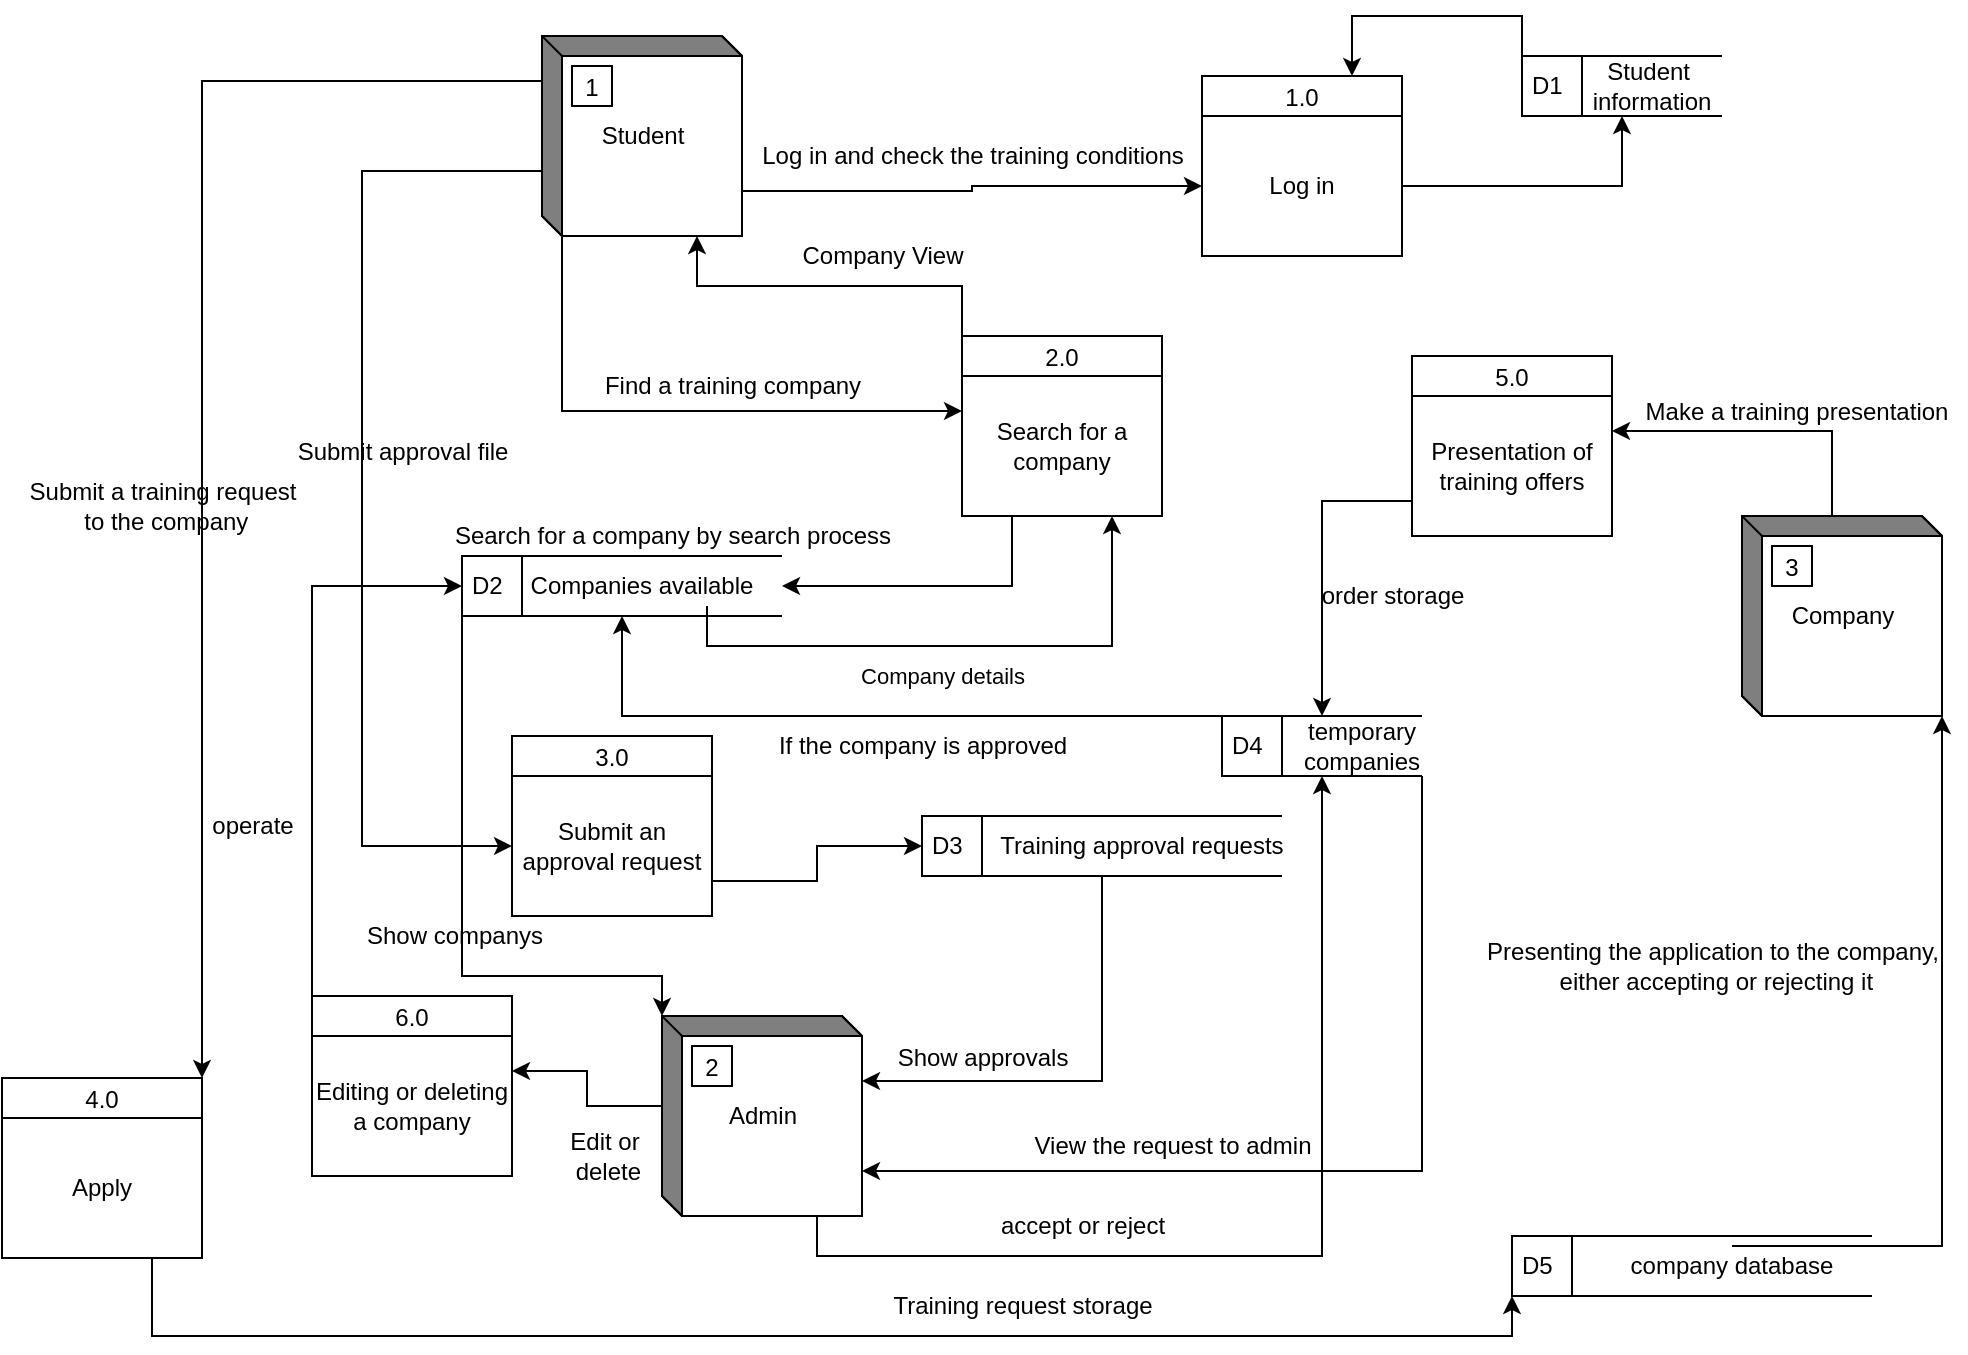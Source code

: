 <mxfile version="12.9.13" type="device"><diagram id="rWqIfm78pS7hBJixRkVj" name="Page-1"><mxGraphModel dx="2270" dy="674" grid="1" gridSize="10" guides="1" tooltips="1" connect="1" arrows="1" fold="1" page="1" pageScale="1" pageWidth="850" pageHeight="1100" math="0" shadow="0"><root><mxCell id="0"/><mxCell id="1" parent="0"/><mxCell id="bXo23D6T22lxXRwWxkwv-16" style="rounded=0;orthogonalLoop=1;jettySize=auto;html=1;exitX=0;exitY=0;exitDx=100;exitDy=77.5;exitPerimeter=0;entryX=0;entryY=0.5;entryDx=0;entryDy=0;edgeStyle=orthogonalEdgeStyle;" parent="1" source="bXo23D6T22lxXRwWxkwv-1" target="bXo23D6T22lxXRwWxkwv-15" edge="1"><mxGeometry relative="1" as="geometry"/></mxCell><mxCell id="bXo23D6T22lxXRwWxkwv-25" style="edgeStyle=orthogonalEdgeStyle;rounded=0;orthogonalLoop=1;jettySize=auto;html=1;exitX=0;exitY=0;exitDx=10;exitDy=100;exitPerimeter=0;entryX=0;entryY=0.25;entryDx=0;entryDy=0;" parent="1" source="bXo23D6T22lxXRwWxkwv-1" target="bXo23D6T22lxXRwWxkwv-23" edge="1"><mxGeometry relative="1" as="geometry"/></mxCell><mxCell id="bXo23D6T22lxXRwWxkwv-36" style="edgeStyle=orthogonalEdgeStyle;rounded=0;orthogonalLoop=1;jettySize=auto;html=1;exitX=0;exitY=0;exitDx=0;exitDy=67.5;exitPerimeter=0;entryX=0;entryY=0.5;entryDx=0;entryDy=0;" parent="1" source="bXo23D6T22lxXRwWxkwv-1" target="bXo23D6T22lxXRwWxkwv-35" edge="1"><mxGeometry relative="1" as="geometry"><Array as="points"><mxPoint x="-250" y="198"/><mxPoint x="-250" y="535"/></Array></mxGeometry></mxCell><mxCell id="_vcarn7WfiJYUkJXuRyP-28" style="edgeStyle=orthogonalEdgeStyle;rounded=0;orthogonalLoop=1;jettySize=auto;html=1;exitX=0;exitY=0;exitDx=0;exitDy=22.5;exitPerimeter=0;entryX=1;entryY=0;entryDx=0;entryDy=0;" edge="1" parent="1" source="bXo23D6T22lxXRwWxkwv-1" target="_vcarn7WfiJYUkJXuRyP-26"><mxGeometry relative="1" as="geometry"><Array as="points"><mxPoint x="-330" y="153"/></Array></mxGeometry></mxCell><mxCell id="bXo23D6T22lxXRwWxkwv-1" value="Student" style="html=1;dashed=0;whitespace=wrap;shape=mxgraph.dfd.externalEntity" parent="1" vertex="1"><mxGeometry x="-160" y="130" width="100" height="100" as="geometry"/></mxCell><mxCell id="bXo23D6T22lxXRwWxkwv-2" value="1" style="autosize=1;part=1;resizable=0;strokeColor=inherit;fillColor=inherit;gradientColor=inherit;" parent="bXo23D6T22lxXRwWxkwv-1" vertex="1"><mxGeometry width="20" height="20" relative="1" as="geometry"><mxPoint x="15" y="15" as="offset"/></mxGeometry></mxCell><mxCell id="_vcarn7WfiJYUkJXuRyP-17" style="edgeStyle=orthogonalEdgeStyle;rounded=0;orthogonalLoop=1;jettySize=auto;html=1;exitX=0;exitY=0;exitDx=45;exitDy=0;exitPerimeter=0;entryX=1;entryY=0.25;entryDx=0;entryDy=0;" edge="1" parent="1" source="bXo23D6T22lxXRwWxkwv-3" target="_vcarn7WfiJYUkJXuRyP-16"><mxGeometry relative="1" as="geometry"/></mxCell><mxCell id="bXo23D6T22lxXRwWxkwv-3" value="Company" style="html=1;dashed=0;whitespace=wrap;shape=mxgraph.dfd.externalEntity" parent="1" vertex="1"><mxGeometry x="440" y="370" width="100" height="100" as="geometry"/></mxCell><mxCell id="bXo23D6T22lxXRwWxkwv-4" value="3" style="autosize=1;part=1;resizable=0;strokeColor=inherit;fillColor=inherit;gradientColor=inherit;" parent="bXo23D6T22lxXRwWxkwv-3" vertex="1"><mxGeometry width="20" height="20" relative="1" as="geometry"><mxPoint x="15" y="15" as="offset"/></mxGeometry></mxCell><mxCell id="bXo23D6T22lxXRwWxkwv-12" value="1.0" style="swimlane;fontStyle=0;childLayout=stackLayout;horizontal=1;startSize=20;fillColor=#ffffff;horizontalStack=0;resizeParent=1;resizeParentMax=0;resizeLast=0;collapsible=0;marginBottom=0;swimlaneFillColor=#ffffff;" parent="1" vertex="1"><mxGeometry x="170" y="150" width="100" height="90" as="geometry"/></mxCell><mxCell id="bXo23D6T22lxXRwWxkwv-15" value="Log in" style="text;html=1;strokeColor=none;fillColor=none;align=center;verticalAlign=middle;whiteSpace=wrap;rounded=0;" parent="bXo23D6T22lxXRwWxkwv-12" vertex="1"><mxGeometry y="20" width="100" height="70" as="geometry"/></mxCell><mxCell id="_vcarn7WfiJYUkJXuRyP-36" style="edgeStyle=orthogonalEdgeStyle;rounded=0;orthogonalLoop=1;jettySize=auto;html=1;exitX=0;exitY=0;exitDx=77.5;exitDy=100;exitPerimeter=0;entryX=0.5;entryY=1;entryDx=0;entryDy=0;" edge="1" parent="1" source="bXo23D6T22lxXRwWxkwv-5" target="bXo23D6T22lxXRwWxkwv-8"><mxGeometry relative="1" as="geometry"/></mxCell><mxCell id="_vcarn7WfiJYUkJXuRyP-48" style="edgeStyle=orthogonalEdgeStyle;rounded=0;orthogonalLoop=1;jettySize=auto;html=1;exitX=0;exitY=0;exitDx=0;exitDy=45;exitPerimeter=0;entryX=1;entryY=0.25;entryDx=0;entryDy=0;" edge="1" parent="1" source="bXo23D6T22lxXRwWxkwv-5" target="_vcarn7WfiJYUkJXuRyP-46"><mxGeometry relative="1" as="geometry"/></mxCell><mxCell id="bXo23D6T22lxXRwWxkwv-5" value="Admin" style="html=1;dashed=0;whitespace=wrap;shape=mxgraph.dfd.externalEntity" parent="1" vertex="1"><mxGeometry x="-100" y="620" width="100" height="100" as="geometry"/></mxCell><mxCell id="bXo23D6T22lxXRwWxkwv-6" value="2" style="autosize=1;part=1;resizable=0;strokeColor=inherit;fillColor=inherit;gradientColor=inherit;" parent="bXo23D6T22lxXRwWxkwv-5" vertex="1"><mxGeometry width="20" height="20" relative="1" as="geometry"><mxPoint x="15" y="15" as="offset"/></mxGeometry></mxCell><mxCell id="bXo23D6T22lxXRwWxkwv-18" style="edgeStyle=orthogonalEdgeStyle;rounded=0;orthogonalLoop=1;jettySize=auto;html=1;exitX=0;exitY=0;exitDx=0;exitDy=0;entryX=0.75;entryY=0;entryDx=0;entryDy=0;" parent="1" source="bXo23D6T22lxXRwWxkwv-7" target="bXo23D6T22lxXRwWxkwv-12" edge="1"><mxGeometry relative="1" as="geometry"/></mxCell><mxCell id="bXo23D6T22lxXRwWxkwv-7" value="D1" style="html=1;dashed=0;whitespace=wrap;shape=mxgraph.dfd.dataStoreID;align=left;spacingLeft=3;points=[[0,0],[0.5,0],[1,0],[0,0.5],[1,0.5],[0,1],[0.5,1],[1,1]];" parent="1" vertex="1"><mxGeometry x="330" y="140" width="100" height="30" as="geometry"/></mxCell><mxCell id="_vcarn7WfiJYUkJXuRyP-22" style="edgeStyle=orthogonalEdgeStyle;rounded=0;orthogonalLoop=1;jettySize=auto;html=1;exitX=1;exitY=1;exitDx=0;exitDy=0;entryX=0;entryY=0;entryDx=100;entryDy=77.5;entryPerimeter=0;" edge="1" parent="1" source="bXo23D6T22lxXRwWxkwv-8" target="bXo23D6T22lxXRwWxkwv-5"><mxGeometry relative="1" as="geometry"/></mxCell><mxCell id="_vcarn7WfiJYUkJXuRyP-39" style="edgeStyle=orthogonalEdgeStyle;rounded=0;orthogonalLoop=1;jettySize=auto;html=1;exitX=0;exitY=0.5;exitDx=0;exitDy=0;entryX=0.5;entryY=1;entryDx=0;entryDy=0;" edge="1" parent="1" source="bXo23D6T22lxXRwWxkwv-8" target="bXo23D6T22lxXRwWxkwv-11"><mxGeometry relative="1" as="geometry"><Array as="points"><mxPoint x="180" y="470"/><mxPoint x="-120" y="470"/></Array></mxGeometry></mxCell><mxCell id="bXo23D6T22lxXRwWxkwv-8" value="D4" style="html=1;dashed=0;whitespace=wrap;shape=mxgraph.dfd.dataStoreID;align=left;spacingLeft=3;points=[[0,0],[0.5,0],[1,0],[0,0.5],[1,0.5],[0,1],[0.5,1],[1,1]];" parent="1" vertex="1"><mxGeometry x="180" y="470" width="100" height="30" as="geometry"/></mxCell><mxCell id="bXo23D6T22lxXRwWxkwv-39" style="edgeStyle=orthogonalEdgeStyle;rounded=0;orthogonalLoop=1;jettySize=auto;html=1;exitX=0.5;exitY=1;exitDx=0;exitDy=0;entryX=0;entryY=0;entryDx=100;entryDy=32.5;entryPerimeter=0;" parent="1" source="bXo23D6T22lxXRwWxkwv-9" target="bXo23D6T22lxXRwWxkwv-5" edge="1"><mxGeometry relative="1" as="geometry"/></mxCell><mxCell id="bXo23D6T22lxXRwWxkwv-9" value="D3" style="html=1;dashed=0;whitespace=wrap;shape=mxgraph.dfd.dataStoreID;align=left;spacingLeft=3;points=[[0,0],[0.5,0],[1,0],[0,0.5],[1,0.5],[0,1],[0.5,1],[1,1]];" parent="1" vertex="1"><mxGeometry x="30" y="520" width="180" height="30" as="geometry"/></mxCell><mxCell id="_vcarn7WfiJYUkJXuRyP-53" style="edgeStyle=orthogonalEdgeStyle;rounded=0;orthogonalLoop=1;jettySize=auto;html=1;exitX=0;exitY=1;exitDx=0;exitDy=0;entryX=0;entryY=0;entryDx=0;entryDy=0;entryPerimeter=0;" edge="1" parent="1" source="bXo23D6T22lxXRwWxkwv-11" target="bXo23D6T22lxXRwWxkwv-5"><mxGeometry relative="1" as="geometry"><Array as="points"><mxPoint x="-200" y="600"/><mxPoint x="-100" y="600"/></Array></mxGeometry></mxCell><mxCell id="bXo23D6T22lxXRwWxkwv-11" value="D2" style="html=1;dashed=0;whitespace=wrap;shape=mxgraph.dfd.dataStoreID;align=left;spacingLeft=3;points=[[0,0],[0.5,0],[1,0],[0,0.5],[1,0.5],[0,1],[0.5,1],[1,1]];" parent="1" vertex="1"><mxGeometry x="-200" y="390" width="160" height="30" as="geometry"/></mxCell><mxCell id="bXo23D6T22lxXRwWxkwv-13" value="Student&amp;nbsp;&lt;br&gt;information" style="text;html=1;strokeColor=none;fillColor=none;align=center;verticalAlign=middle;whiteSpace=wrap;rounded=0;" parent="1" vertex="1"><mxGeometry x="375" y="145" width="40" height="20" as="geometry"/></mxCell><mxCell id="bXo23D6T22lxXRwWxkwv-17" style="edgeStyle=orthogonalEdgeStyle;rounded=0;orthogonalLoop=1;jettySize=auto;html=1;exitX=1;exitY=0.5;exitDx=0;exitDy=0;entryX=0.5;entryY=1;entryDx=0;entryDy=0;" parent="1" source="bXo23D6T22lxXRwWxkwv-15" target="bXo23D6T22lxXRwWxkwv-7" edge="1"><mxGeometry relative="1" as="geometry"/></mxCell><mxCell id="bXo23D6T22lxXRwWxkwv-19" value="Log in and check the training conditions" style="text;html=1;align=center;verticalAlign=middle;resizable=0;points=[];autosize=1;" parent="1" vertex="1"><mxGeometry x="-60" y="180" width="230" height="20" as="geometry"/></mxCell><mxCell id="bXo23D6T22lxXRwWxkwv-28" style="edgeStyle=orthogonalEdgeStyle;rounded=0;orthogonalLoop=1;jettySize=auto;html=1;exitX=0;exitY=0;exitDx=0;exitDy=0;entryX=0;entryY=0;entryDx=77.5;entryDy=100;entryPerimeter=0;" parent="1" source="bXo23D6T22lxXRwWxkwv-22" target="bXo23D6T22lxXRwWxkwv-1" edge="1"><mxGeometry relative="1" as="geometry"/></mxCell><mxCell id="bXo23D6T22lxXRwWxkwv-22" value="2.0" style="swimlane;fontStyle=0;childLayout=stackLayout;horizontal=1;startSize=20;fillColor=#ffffff;horizontalStack=0;resizeParent=1;resizeParentMax=0;resizeLast=0;collapsible=0;marginBottom=0;swimlaneFillColor=#ffffff;" parent="1" vertex="1"><mxGeometry x="50" y="280" width="100" height="90" as="geometry"/></mxCell><mxCell id="bXo23D6T22lxXRwWxkwv-23" value="Search for a company" style="text;html=1;strokeColor=none;fillColor=none;align=center;verticalAlign=middle;whiteSpace=wrap;rounded=0;" parent="bXo23D6T22lxXRwWxkwv-22" vertex="1"><mxGeometry y="20" width="100" height="70" as="geometry"/></mxCell><mxCell id="bXo23D6T22lxXRwWxkwv-27" style="edgeStyle=orthogonalEdgeStyle;rounded=0;orthogonalLoop=1;jettySize=auto;html=1;exitX=0.75;exitY=1;exitDx=0;exitDy=0;entryX=0.75;entryY=1;entryDx=0;entryDy=0;" parent="1" source="bXo23D6T22lxXRwWxkwv-24" target="bXo23D6T22lxXRwWxkwv-23" edge="1"><mxGeometry relative="1" as="geometry"/></mxCell><mxCell id="bXo23D6T22lxXRwWxkwv-32" value="Company details" style="edgeLabel;html=1;align=center;verticalAlign=middle;resizable=0;points=[];" parent="bXo23D6T22lxXRwWxkwv-27" vertex="1" connectable="0"><mxGeometry x="0.047" y="-3" relative="1" as="geometry"><mxPoint x="-13.5" y="12" as="offset"/></mxGeometry></mxCell><mxCell id="bXo23D6T22lxXRwWxkwv-24" value="Companies available" style="text;html=1;strokeColor=none;fillColor=none;align=center;verticalAlign=middle;whiteSpace=wrap;rounded=0;" parent="1" vertex="1"><mxGeometry x="-175" y="395" width="130" height="20" as="geometry"/></mxCell><mxCell id="bXo23D6T22lxXRwWxkwv-26" style="edgeStyle=orthogonalEdgeStyle;rounded=0;orthogonalLoop=1;jettySize=auto;html=1;exitX=0.25;exitY=1;exitDx=0;exitDy=0;entryX=1;entryY=0.5;entryDx=0;entryDy=0;" parent="1" source="bXo23D6T22lxXRwWxkwv-23" target="bXo23D6T22lxXRwWxkwv-11" edge="1"><mxGeometry relative="1" as="geometry"/></mxCell><mxCell id="bXo23D6T22lxXRwWxkwv-29" value="Find a training company" style="text;html=1;align=center;verticalAlign=middle;resizable=0;points=[];autosize=1;" parent="1" vertex="1"><mxGeometry x="-135" y="295" width="140" height="20" as="geometry"/></mxCell><mxCell id="bXo23D6T22lxXRwWxkwv-31" value="Search for a company by search process" style="text;html=1;align=center;verticalAlign=middle;resizable=0;points=[];autosize=1;" parent="1" vertex="1"><mxGeometry x="-210" y="370" width="230" height="20" as="geometry"/></mxCell><mxCell id="bXo23D6T22lxXRwWxkwv-33" value="Company View" style="text;html=1;align=center;verticalAlign=middle;resizable=0;points=[];autosize=1;" parent="1" vertex="1"><mxGeometry x="-40" y="230" width="100" height="20" as="geometry"/></mxCell><mxCell id="bXo23D6T22lxXRwWxkwv-34" value="3.0" style="swimlane;fontStyle=0;childLayout=stackLayout;horizontal=1;startSize=20;fillColor=#ffffff;horizontalStack=0;resizeParent=1;resizeParentMax=0;resizeLast=0;collapsible=0;marginBottom=0;swimlaneFillColor=#ffffff;" parent="1" vertex="1"><mxGeometry x="-175" y="480" width="100" height="90" as="geometry"/></mxCell><mxCell id="bXo23D6T22lxXRwWxkwv-35" value="Submit an approval request" style="text;html=1;strokeColor=none;fillColor=none;align=center;verticalAlign=middle;whiteSpace=wrap;rounded=0;" parent="bXo23D6T22lxXRwWxkwv-34" vertex="1"><mxGeometry y="20" width="100" height="70" as="geometry"/></mxCell><mxCell id="bXo23D6T22lxXRwWxkwv-37" style="edgeStyle=orthogonalEdgeStyle;rounded=0;orthogonalLoop=1;jettySize=auto;html=1;exitX=1;exitY=0.75;exitDx=0;exitDy=0;entryX=0;entryY=0.5;entryDx=0;entryDy=0;" parent="1" source="bXo23D6T22lxXRwWxkwv-35" target="bXo23D6T22lxXRwWxkwv-9" edge="1"><mxGeometry relative="1" as="geometry"/></mxCell><mxCell id="bXo23D6T22lxXRwWxkwv-38" value="Training approval requests" style="text;html=1;strokeColor=none;fillColor=none;align=center;verticalAlign=middle;whiteSpace=wrap;rounded=0;" parent="1" vertex="1"><mxGeometry x="60" y="525" width="160" height="20" as="geometry"/></mxCell><mxCell id="bXo23D6T22lxXRwWxkwv-40" value="Show approvals" style="text;html=1;align=center;verticalAlign=middle;resizable=0;points=[];autosize=1;" parent="1" vertex="1"><mxGeometry x="10" y="631" width="100" height="20" as="geometry"/></mxCell><mxCell id="_vcarn7WfiJYUkJXuRyP-15" value="5.0" style="swimlane;fontStyle=0;childLayout=stackLayout;horizontal=1;startSize=20;fillColor=#ffffff;horizontalStack=0;resizeParent=1;resizeParentMax=0;resizeLast=0;collapsible=0;marginBottom=0;swimlaneFillColor=#ffffff;" vertex="1" parent="1"><mxGeometry x="275" y="290" width="100" height="90" as="geometry"/></mxCell><mxCell id="_vcarn7WfiJYUkJXuRyP-16" value="Presentation of training offers" style="text;html=1;strokeColor=none;fillColor=none;align=center;verticalAlign=middle;whiteSpace=wrap;rounded=0;" vertex="1" parent="_vcarn7WfiJYUkJXuRyP-15"><mxGeometry y="20" width="100" height="70" as="geometry"/></mxCell><mxCell id="_vcarn7WfiJYUkJXuRyP-18" value="Make a training presentation" style="text;html=1;align=center;verticalAlign=middle;resizable=0;points=[];autosize=1;" vertex="1" parent="1"><mxGeometry x="382" y="308" width="170" height="20" as="geometry"/></mxCell><mxCell id="_vcarn7WfiJYUkJXuRyP-19" style="edgeStyle=orthogonalEdgeStyle;rounded=0;orthogonalLoop=1;jettySize=auto;html=1;exitX=0;exitY=0.75;exitDx=0;exitDy=0;entryX=0.5;entryY=0;entryDx=0;entryDy=0;" edge="1" parent="1" source="_vcarn7WfiJYUkJXuRyP-16" target="bXo23D6T22lxXRwWxkwv-8"><mxGeometry relative="1" as="geometry"/></mxCell><mxCell id="_vcarn7WfiJYUkJXuRyP-20" value="temporary companies" style="text;html=1;strokeColor=none;fillColor=none;align=center;verticalAlign=middle;whiteSpace=wrap;rounded=0;" vertex="1" parent="1"><mxGeometry x="230" y="475" width="40" height="20" as="geometry"/></mxCell><mxCell id="_vcarn7WfiJYUkJXuRyP-21" value="order storage" style="text;html=1;align=center;verticalAlign=middle;resizable=0;points=[];autosize=1;" vertex="1" parent="1"><mxGeometry x="220" y="400" width="90" height="20" as="geometry"/></mxCell><mxCell id="_vcarn7WfiJYUkJXuRyP-23" value="View the request to admin" style="text;html=1;align=center;verticalAlign=middle;resizable=0;points=[];autosize=1;" vertex="1" parent="1"><mxGeometry x="80" y="675" width="150" height="20" as="geometry"/></mxCell><mxCell id="_vcarn7WfiJYUkJXuRyP-29" value="Submit a training request&lt;br&gt;&amp;nbsp;to the company" style="text;html=1;align=center;verticalAlign=middle;resizable=0;points=[];autosize=1;" vertex="1" parent="1"><mxGeometry x="-425" y="350" width="150" height="30" as="geometry"/></mxCell><mxCell id="_vcarn7WfiJYUkJXuRyP-30" style="edgeStyle=orthogonalEdgeStyle;rounded=0;orthogonalLoop=1;jettySize=auto;html=1;exitX=0.75;exitY=1;exitDx=0;exitDy=0;entryX=0;entryY=1;entryDx=0;entryDy=0;" edge="1" parent="1" source="_vcarn7WfiJYUkJXuRyP-27" target="_vcarn7WfiJYUkJXuRyP-31"><mxGeometry relative="1" as="geometry"><mxPoint x="250" y="792.0" as="targetPoint"/></mxGeometry></mxCell><mxCell id="_vcarn7WfiJYUkJXuRyP-31" value="D5" style="html=1;dashed=0;whitespace=wrap;shape=mxgraph.dfd.dataStoreID;align=left;spacingLeft=3;points=[[0,0],[0.5,0],[1,0],[0,0.5],[1,0.5],[0,1],[0.5,1],[1,1]];" vertex="1" parent="1"><mxGeometry x="325" y="730" width="180" height="30" as="geometry"/></mxCell><mxCell id="_vcarn7WfiJYUkJXuRyP-33" style="edgeStyle=orthogonalEdgeStyle;rounded=0;orthogonalLoop=1;jettySize=auto;html=1;entryX=1;entryY=1;entryDx=0;entryDy=0;entryPerimeter=0;exitX=0.5;exitY=0;exitDx=0;exitDy=0;" edge="1" parent="1" source="_vcarn7WfiJYUkJXuRyP-32" target="bXo23D6T22lxXRwWxkwv-3"><mxGeometry relative="1" as="geometry"><mxPoint x="500" y="720" as="sourcePoint"/><Array as="points"><mxPoint x="540" y="735"/></Array></mxGeometry></mxCell><mxCell id="_vcarn7WfiJYUkJXuRyP-32" value="company database" style="text;html=1;strokeColor=none;fillColor=none;align=center;verticalAlign=middle;whiteSpace=wrap;rounded=0;" vertex="1" parent="1"><mxGeometry x="355" y="735" width="160" height="20" as="geometry"/></mxCell><mxCell id="_vcarn7WfiJYUkJXuRyP-34" value="Presenting the application to the company,&lt;br&gt;&amp;nbsp;either accepting or rejecting it" style="text;html=1;align=center;verticalAlign=middle;resizable=0;points=[];autosize=1;" vertex="1" parent="1"><mxGeometry x="305" y="580" width="240" height="30" as="geometry"/></mxCell><mxCell id="_vcarn7WfiJYUkJXuRyP-35" value="Training request storage" style="text;html=1;align=center;verticalAlign=middle;resizable=0;points=[];autosize=1;" vertex="1" parent="1"><mxGeometry x="5" y="755" width="150" height="20" as="geometry"/></mxCell><mxCell id="_vcarn7WfiJYUkJXuRyP-37" value="accept or reject" style="text;html=1;align=center;verticalAlign=middle;resizable=0;points=[];autosize=1;" vertex="1" parent="1"><mxGeometry x="60" y="715" width="100" height="20" as="geometry"/></mxCell><mxCell id="_vcarn7WfiJYUkJXuRyP-38" value="Submit approval file" style="text;html=1;align=center;verticalAlign=middle;resizable=0;points=[];autosize=1;" vertex="1" parent="1"><mxGeometry x="-290" y="328" width="120" height="20" as="geometry"/></mxCell><mxCell id="_vcarn7WfiJYUkJXuRyP-40" value="If the company is approved" style="text;html=1;align=center;verticalAlign=middle;resizable=0;points=[];autosize=1;" vertex="1" parent="1"><mxGeometry x="-50" y="475" width="160" height="20" as="geometry"/></mxCell><mxCell id="_vcarn7WfiJYUkJXuRyP-26" value="4.0" style="swimlane;fontStyle=0;childLayout=stackLayout;horizontal=1;startSize=20;fillColor=#ffffff;horizontalStack=0;resizeParent=1;resizeParentMax=0;resizeLast=0;collapsible=0;marginBottom=0;swimlaneFillColor=#ffffff;" vertex="1" parent="1"><mxGeometry x="-430" y="651" width="100" height="90" as="geometry"/></mxCell><mxCell id="_vcarn7WfiJYUkJXuRyP-27" value="Apply" style="text;html=1;strokeColor=none;fillColor=none;align=center;verticalAlign=middle;whiteSpace=wrap;rounded=0;" vertex="1" parent="_vcarn7WfiJYUkJXuRyP-26"><mxGeometry y="20" width="100" height="70" as="geometry"/></mxCell><mxCell id="_vcarn7WfiJYUkJXuRyP-45" value="6.0" style="swimlane;fontStyle=0;childLayout=stackLayout;horizontal=1;startSize=20;fillColor=#ffffff;horizontalStack=0;resizeParent=1;resizeParentMax=0;resizeLast=0;collapsible=0;marginBottom=0;swimlaneFillColor=#ffffff;" vertex="1" parent="1"><mxGeometry x="-275" y="610" width="100" height="90" as="geometry"/></mxCell><mxCell id="_vcarn7WfiJYUkJXuRyP-46" value="Editing or deleting a company" style="text;html=1;strokeColor=none;fillColor=none;align=center;verticalAlign=middle;whiteSpace=wrap;rounded=0;" vertex="1" parent="_vcarn7WfiJYUkJXuRyP-45"><mxGeometry y="20" width="100" height="70" as="geometry"/></mxCell><mxCell id="_vcarn7WfiJYUkJXuRyP-49" style="edgeStyle=orthogonalEdgeStyle;rounded=0;orthogonalLoop=1;jettySize=auto;html=1;exitX=0;exitY=0;exitDx=0;exitDy=0;entryX=0;entryY=0.5;entryDx=0;entryDy=0;" edge="1" parent="1" source="_vcarn7WfiJYUkJXuRyP-46" target="bXo23D6T22lxXRwWxkwv-11"><mxGeometry relative="1" as="geometry"/></mxCell><mxCell id="_vcarn7WfiJYUkJXuRyP-50" value="Edit or&lt;br&gt;&amp;nbsp;delete" style="text;html=1;align=center;verticalAlign=middle;resizable=0;points=[];autosize=1;" vertex="1" parent="1"><mxGeometry x="-154" y="675" width="50" height="30" as="geometry"/></mxCell><mxCell id="_vcarn7WfiJYUkJXuRyP-55" value="Show companys" style="text;html=1;align=center;verticalAlign=middle;resizable=0;points=[];autosize=1;" vertex="1" parent="1"><mxGeometry x="-254" y="570" width="100" height="20" as="geometry"/></mxCell><mxCell id="_vcarn7WfiJYUkJXuRyP-56" value="operate" style="text;html=1;align=center;verticalAlign=middle;resizable=0;points=[];autosize=1;" vertex="1" parent="1"><mxGeometry x="-335" y="515" width="60" height="20" as="geometry"/></mxCell></root></mxGraphModel></diagram></mxfile>